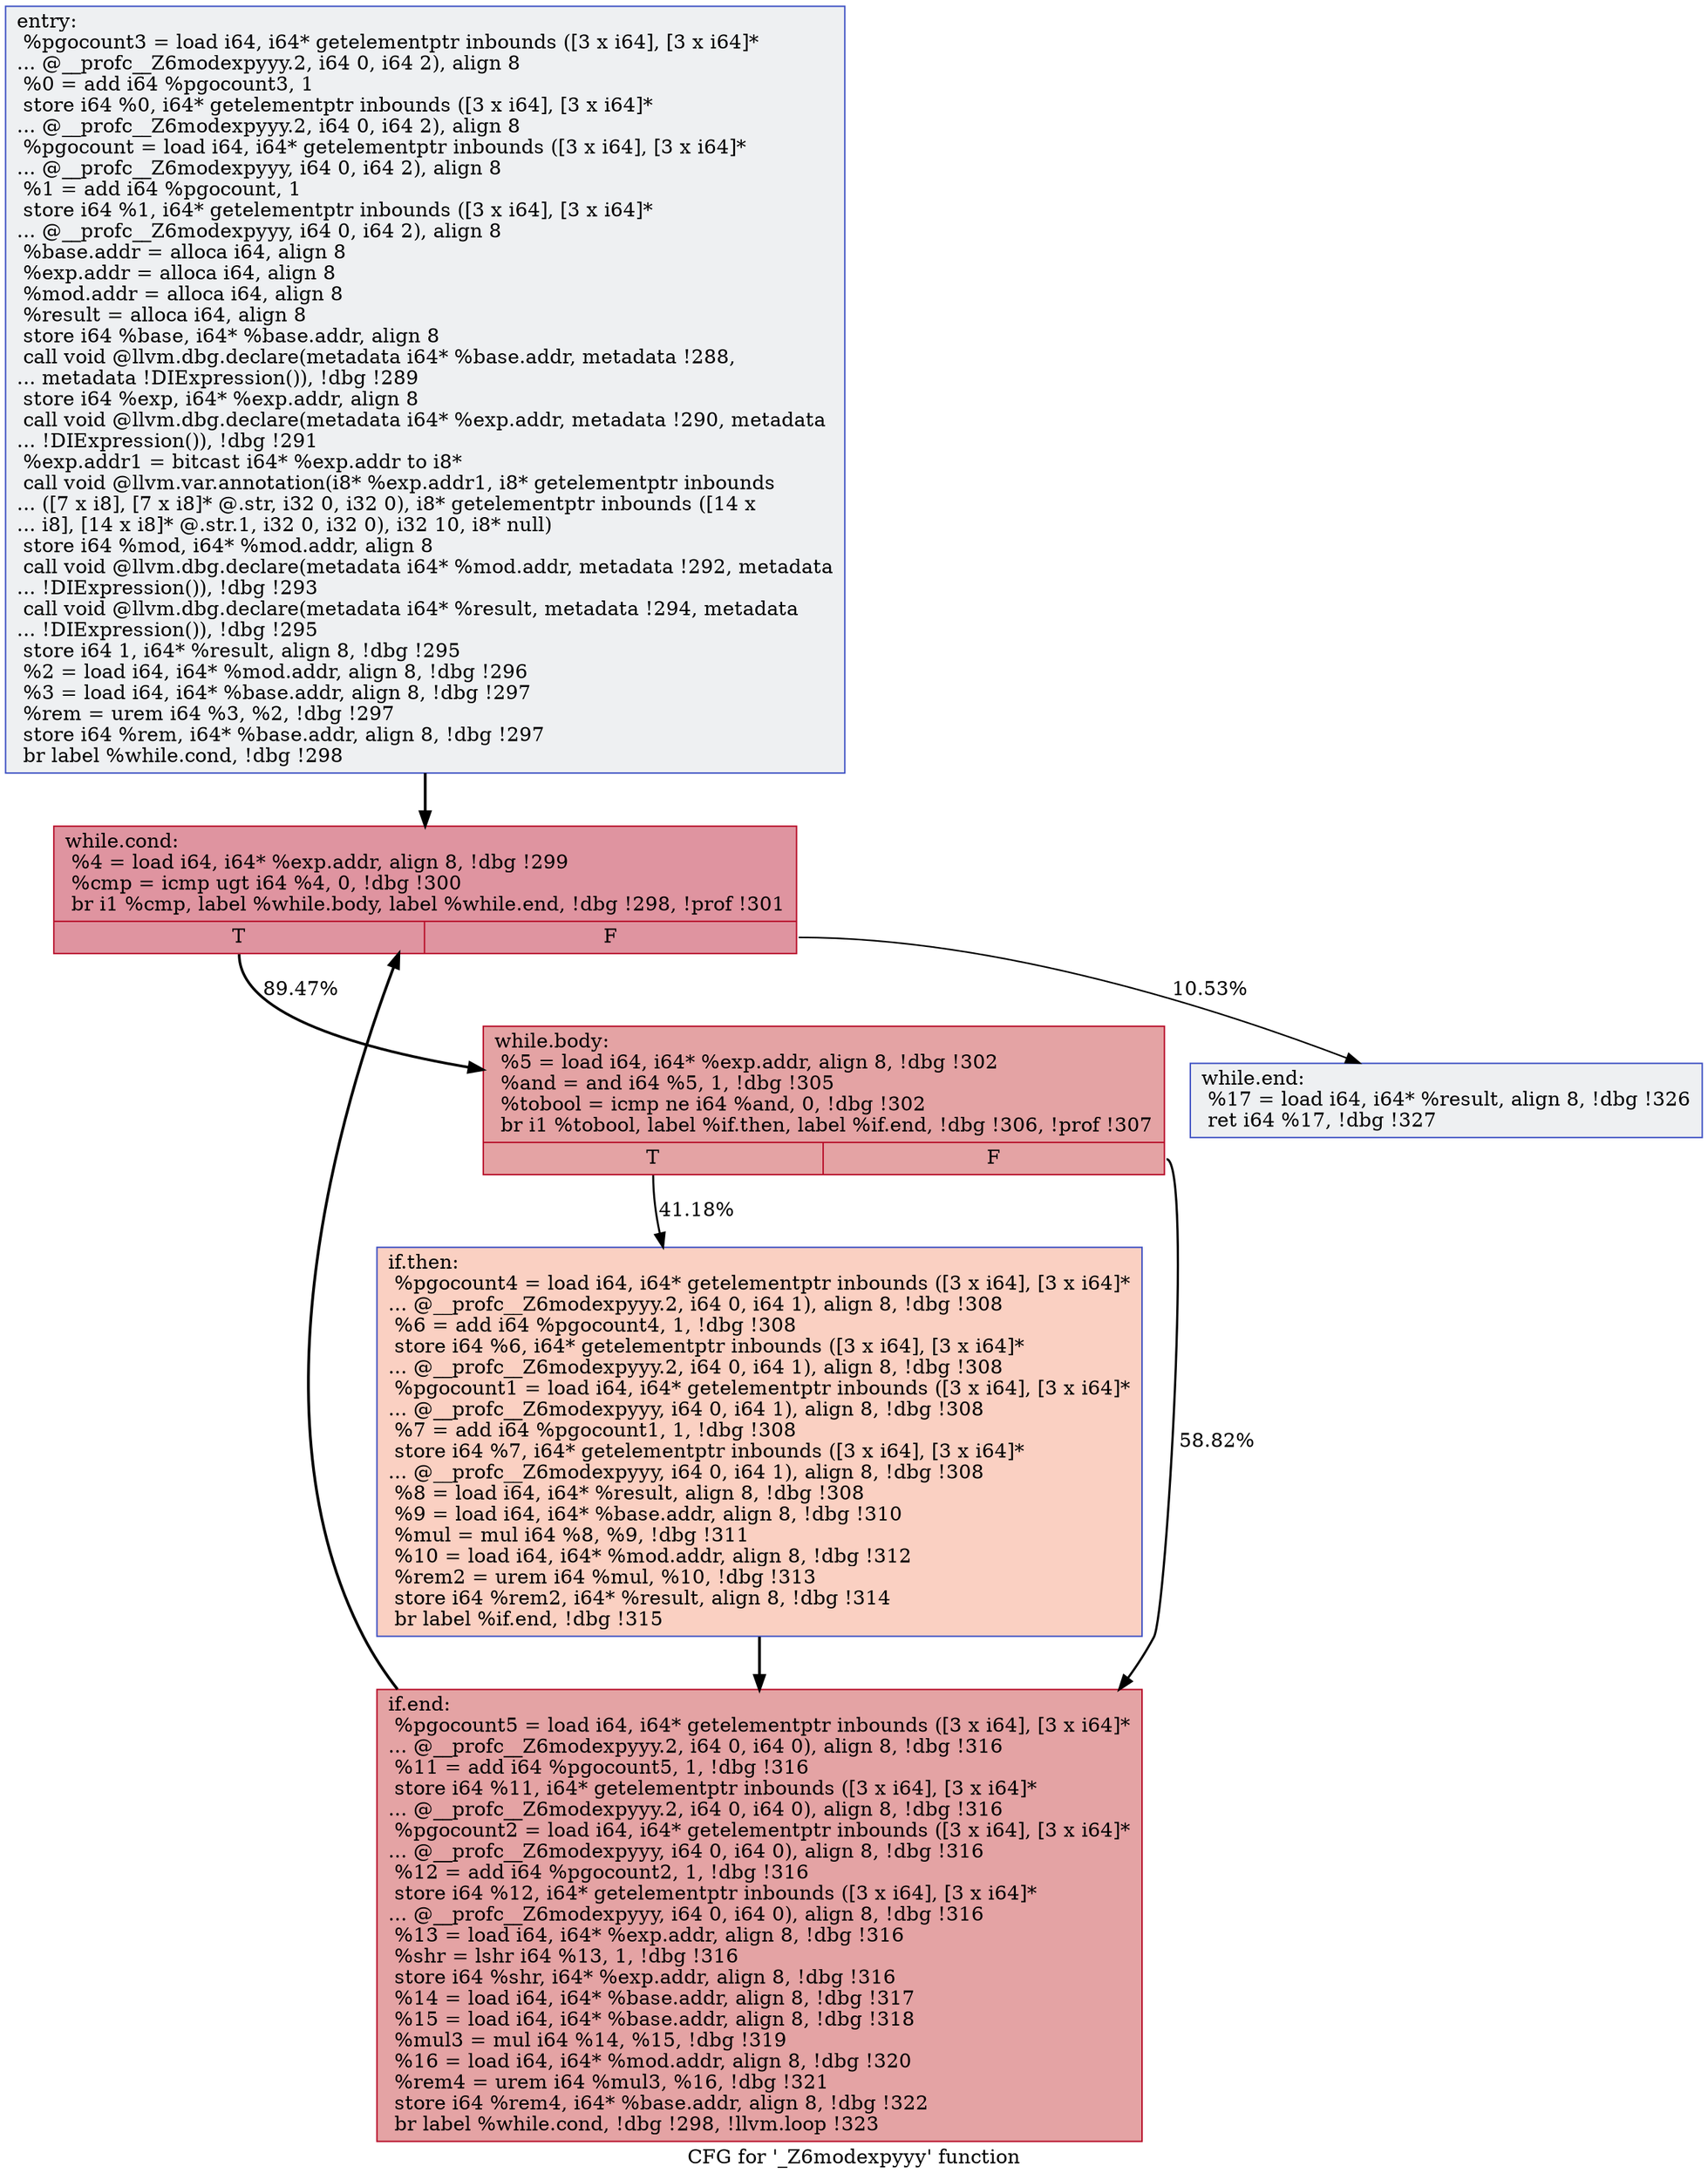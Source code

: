 digraph "CFG for '_Z6modexpyyy' function" {
	label="CFG for '_Z6modexpyyy' function";

	Node0x55cb3bde7b50 [shape=record,color="#3d50c3ff", style=filled, fillcolor="#d9dce170",label="{entry:\l  %pgocount3 = load i64, i64* getelementptr inbounds ([3 x i64], [3 x i64]*\l... @__profc__Z6modexpyyy.2, i64 0, i64 2), align 8\l  %0 = add i64 %pgocount3, 1\l  store i64 %0, i64* getelementptr inbounds ([3 x i64], [3 x i64]*\l... @__profc__Z6modexpyyy.2, i64 0, i64 2), align 8\l  %pgocount = load i64, i64* getelementptr inbounds ([3 x i64], [3 x i64]*\l... @__profc__Z6modexpyyy, i64 0, i64 2), align 8\l  %1 = add i64 %pgocount, 1\l  store i64 %1, i64* getelementptr inbounds ([3 x i64], [3 x i64]*\l... @__profc__Z6modexpyyy, i64 0, i64 2), align 8\l  %base.addr = alloca i64, align 8\l  %exp.addr = alloca i64, align 8\l  %mod.addr = alloca i64, align 8\l  %result = alloca i64, align 8\l  store i64 %base, i64* %base.addr, align 8\l  call void @llvm.dbg.declare(metadata i64* %base.addr, metadata !288,\l... metadata !DIExpression()), !dbg !289\l  store i64 %exp, i64* %exp.addr, align 8\l  call void @llvm.dbg.declare(metadata i64* %exp.addr, metadata !290, metadata\l... !DIExpression()), !dbg !291\l  %exp.addr1 = bitcast i64* %exp.addr to i8*\l  call void @llvm.var.annotation(i8* %exp.addr1, i8* getelementptr inbounds\l... ([7 x i8], [7 x i8]* @.str, i32 0, i32 0), i8* getelementptr inbounds ([14 x\l... i8], [14 x i8]* @.str.1, i32 0, i32 0), i32 10, i8* null)\l  store i64 %mod, i64* %mod.addr, align 8\l  call void @llvm.dbg.declare(metadata i64* %mod.addr, metadata !292, metadata\l... !DIExpression()), !dbg !293\l  call void @llvm.dbg.declare(metadata i64* %result, metadata !294, metadata\l... !DIExpression()), !dbg !295\l  store i64 1, i64* %result, align 8, !dbg !295\l  %2 = load i64, i64* %mod.addr, align 8, !dbg !296\l  %3 = load i64, i64* %base.addr, align 8, !dbg !297\l  %rem = urem i64 %3, %2, !dbg !297\l  store i64 %rem, i64* %base.addr, align 8, !dbg !297\l  br label %while.cond, !dbg !298\l}"];
	Node0x55cb3bde7b50 -> Node0x55cb3bdfb670[penwidth=2];
	Node0x55cb3bdfb670 [shape=record,color="#b70d28ff", style=filled, fillcolor="#b70d2870",label="{while.cond:                                       \l  %4 = load i64, i64* %exp.addr, align 8, !dbg !299\l  %cmp = icmp ugt i64 %4, 0, !dbg !300\l  br i1 %cmp, label %while.body, label %while.end, !dbg !298, !prof !301\l|{<s0>T|<s1>F}}"];
	Node0x55cb3bdfb670:s0 -> Node0x55cb3bdfb6c0[label="89.47%" penwidth=1.89];
	Node0x55cb3bdfb670:s1 -> Node0x55cb3bdfb7b0[label="10.53%" penwidth=1.11];
	Node0x55cb3bdfb6c0 [shape=record,color="#b70d28ff", style=filled, fillcolor="#c32e3170",label="{while.body:                                       \l  %5 = load i64, i64* %exp.addr, align 8, !dbg !302\l  %and = and i64 %5, 1, !dbg !305\l  %tobool = icmp ne i64 %and, 0, !dbg !302\l  br i1 %tobool, label %if.then, label %if.end, !dbg !306, !prof !307\l|{<s0>T|<s1>F}}"];
	Node0x55cb3bdfb6c0:s0 -> Node0x55cb3bdfb710[label="41.18%" penwidth=1.41];
	Node0x55cb3bdfb6c0:s1 -> Node0x55cb3bdfb760[label="58.82%" penwidth=1.59];
	Node0x55cb3bdfb710 [shape=record,color="#3d50c3ff", style=filled, fillcolor="#f3947570",label="{if.then:                                          \l  %pgocount4 = load i64, i64* getelementptr inbounds ([3 x i64], [3 x i64]*\l... @__profc__Z6modexpyyy.2, i64 0, i64 1), align 8, !dbg !308\l  %6 = add i64 %pgocount4, 1, !dbg !308\l  store i64 %6, i64* getelementptr inbounds ([3 x i64], [3 x i64]*\l... @__profc__Z6modexpyyy.2, i64 0, i64 1), align 8, !dbg !308\l  %pgocount1 = load i64, i64* getelementptr inbounds ([3 x i64], [3 x i64]*\l... @__profc__Z6modexpyyy, i64 0, i64 1), align 8, !dbg !308\l  %7 = add i64 %pgocount1, 1, !dbg !308\l  store i64 %7, i64* getelementptr inbounds ([3 x i64], [3 x i64]*\l... @__profc__Z6modexpyyy, i64 0, i64 1), align 8, !dbg !308\l  %8 = load i64, i64* %result, align 8, !dbg !308\l  %9 = load i64, i64* %base.addr, align 8, !dbg !310\l  %mul = mul i64 %8, %9, !dbg !311\l  %10 = load i64, i64* %mod.addr, align 8, !dbg !312\l  %rem2 = urem i64 %mul, %10, !dbg !313\l  store i64 %rem2, i64* %result, align 8, !dbg !314\l  br label %if.end, !dbg !315\l}"];
	Node0x55cb3bdfb710 -> Node0x55cb3bdfb760[penwidth=2];
	Node0x55cb3bdfb760 [shape=record,color="#b70d28ff", style=filled, fillcolor="#c32e3170",label="{if.end:                                           \l  %pgocount5 = load i64, i64* getelementptr inbounds ([3 x i64], [3 x i64]*\l... @__profc__Z6modexpyyy.2, i64 0, i64 0), align 8, !dbg !316\l  %11 = add i64 %pgocount5, 1, !dbg !316\l  store i64 %11, i64* getelementptr inbounds ([3 x i64], [3 x i64]*\l... @__profc__Z6modexpyyy.2, i64 0, i64 0), align 8, !dbg !316\l  %pgocount2 = load i64, i64* getelementptr inbounds ([3 x i64], [3 x i64]*\l... @__profc__Z6modexpyyy, i64 0, i64 0), align 8, !dbg !316\l  %12 = add i64 %pgocount2, 1, !dbg !316\l  store i64 %12, i64* getelementptr inbounds ([3 x i64], [3 x i64]*\l... @__profc__Z6modexpyyy, i64 0, i64 0), align 8, !dbg !316\l  %13 = load i64, i64* %exp.addr, align 8, !dbg !316\l  %shr = lshr i64 %13, 1, !dbg !316\l  store i64 %shr, i64* %exp.addr, align 8, !dbg !316\l  %14 = load i64, i64* %base.addr, align 8, !dbg !317\l  %15 = load i64, i64* %base.addr, align 8, !dbg !318\l  %mul3 = mul i64 %14, %15, !dbg !319\l  %16 = load i64, i64* %mod.addr, align 8, !dbg !320\l  %rem4 = urem i64 %mul3, %16, !dbg !321\l  store i64 %rem4, i64* %base.addr, align 8, !dbg !322\l  br label %while.cond, !dbg !298, !llvm.loop !323\l}"];
	Node0x55cb3bdfb760 -> Node0x55cb3bdfb670[penwidth=2];
	Node0x55cb3bdfb7b0 [shape=record,color="#3d50c3ff", style=filled, fillcolor="#d9dce170",label="{while.end:                                        \l  %17 = load i64, i64* %result, align 8, !dbg !326\l  ret i64 %17, !dbg !327\l}"];
}
